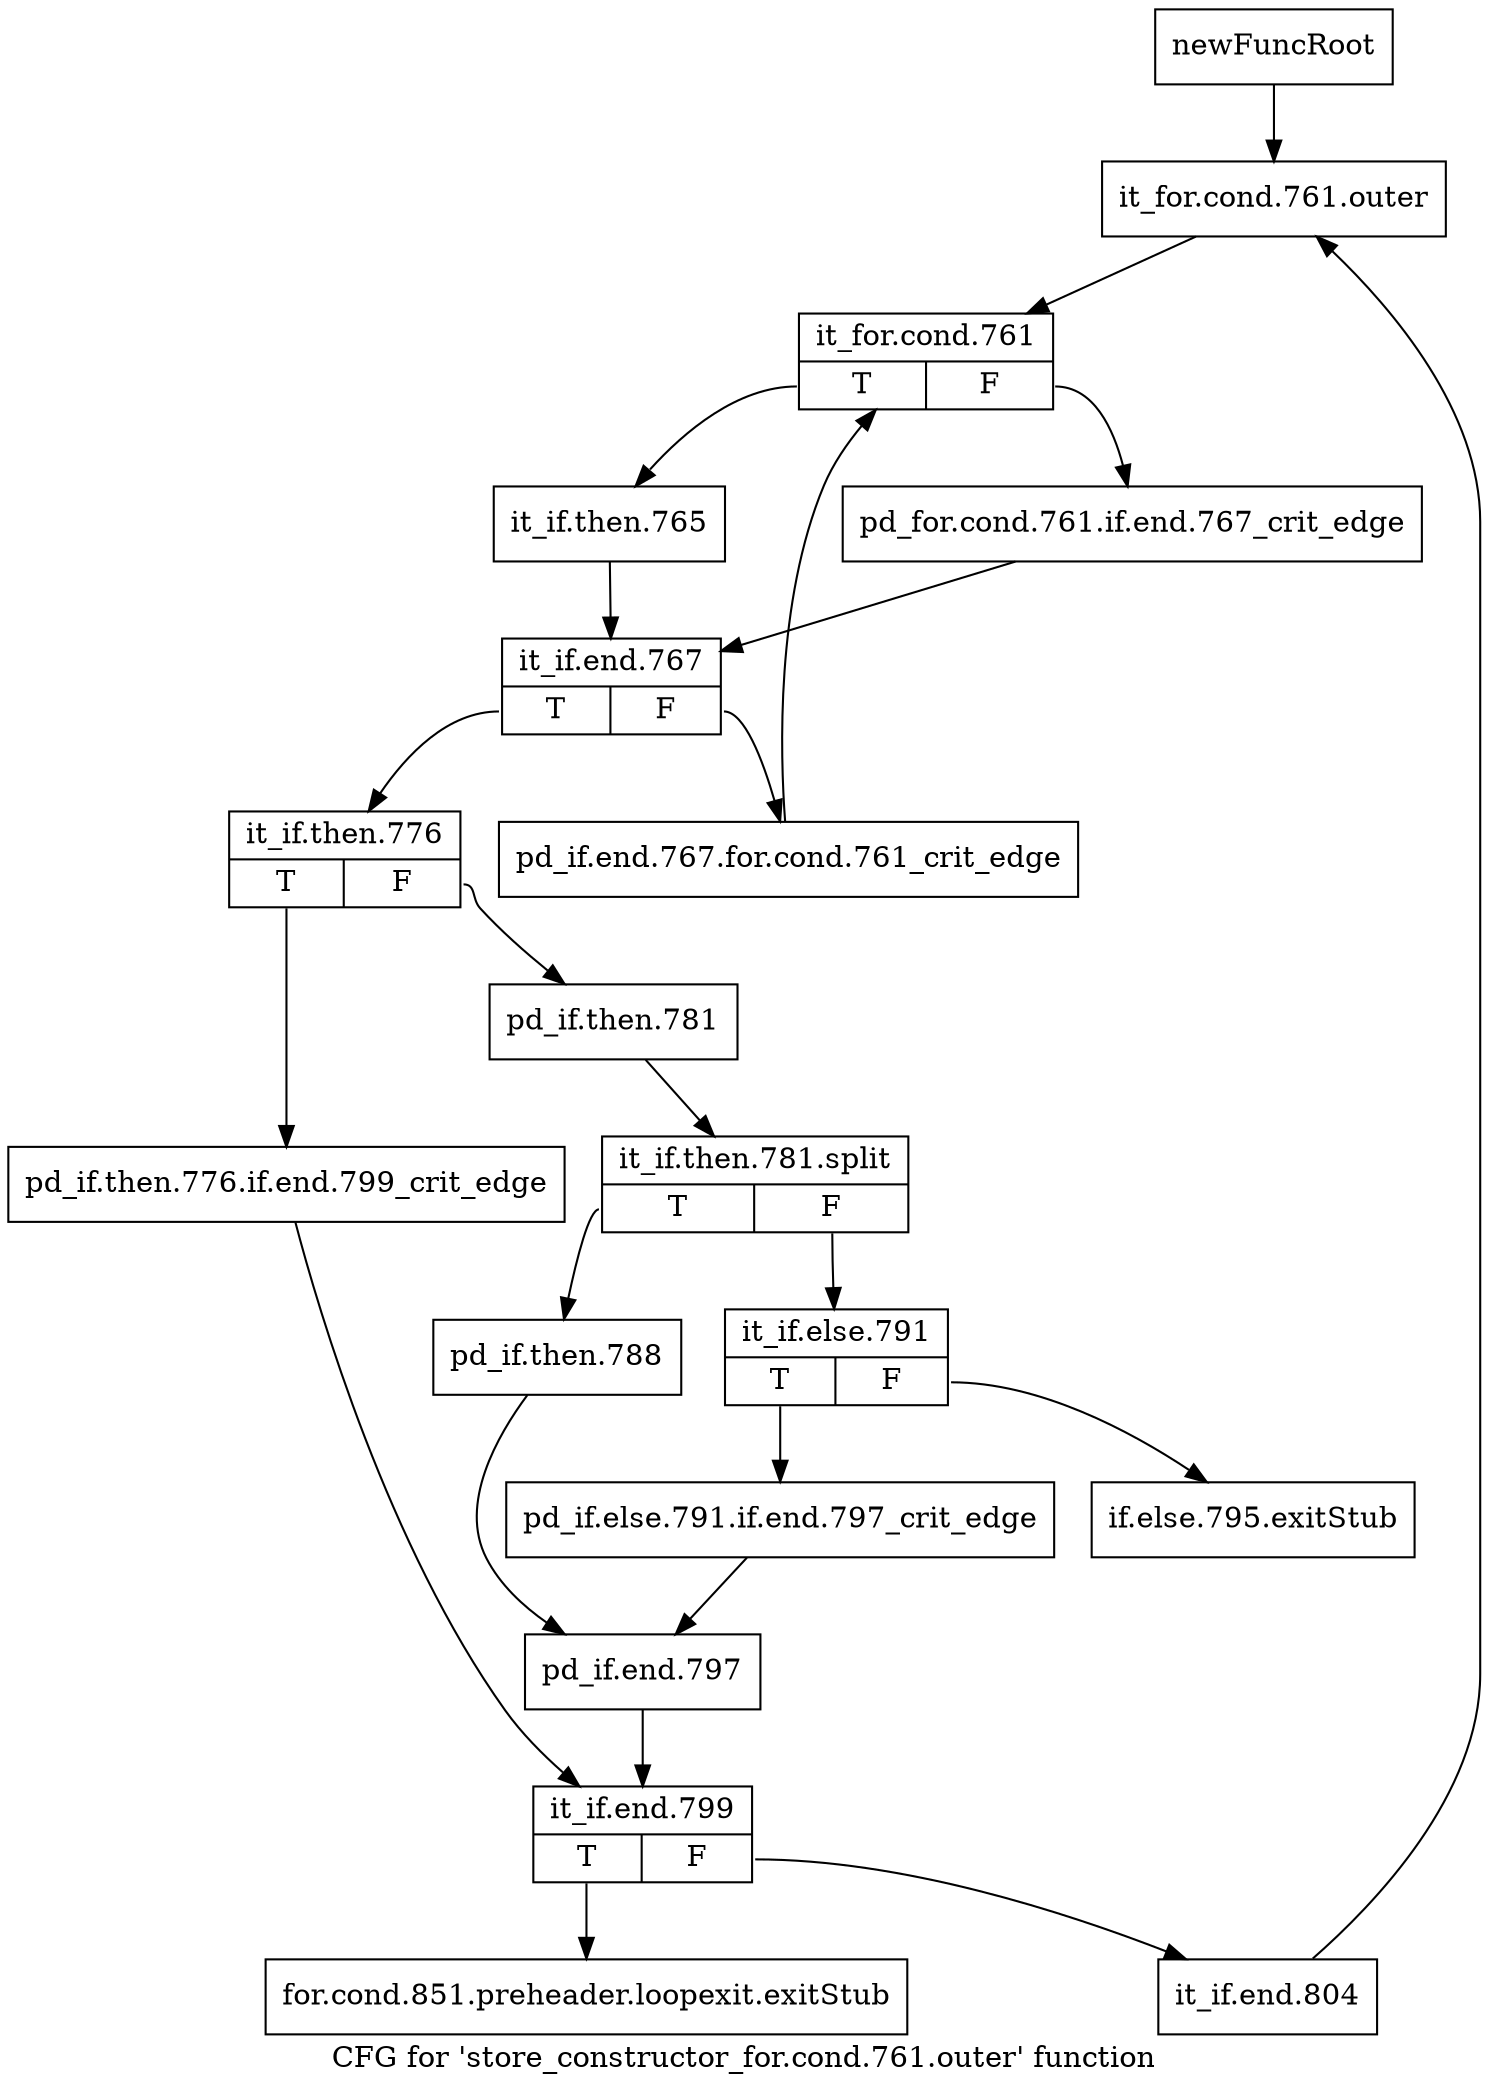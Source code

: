digraph "CFG for 'store_constructor_for.cond.761.outer' function" {
	label="CFG for 'store_constructor_for.cond.761.outer' function";

	Node0xade5680 [shape=record,label="{newFuncRoot}"];
	Node0xade5680 -> Node0xade5770;
	Node0xade56d0 [shape=record,label="{if.else.795.exitStub}"];
	Node0xade5720 [shape=record,label="{for.cond.851.preheader.loopexit.exitStub}"];
	Node0xade5770 [shape=record,label="{it_for.cond.761.outer}"];
	Node0xade5770 -> Node0xade57c0;
	Node0xade57c0 [shape=record,label="{it_for.cond.761|{<s0>T|<s1>F}}"];
	Node0xade57c0:s0 -> Node0xade5860;
	Node0xade57c0:s1 -> Node0xade5810;
	Node0xade5810 [shape=record,label="{pd_for.cond.761.if.end.767_crit_edge}"];
	Node0xade5810 -> Node0xade58b0;
	Node0xade5860 [shape=record,label="{it_if.then.765}"];
	Node0xade5860 -> Node0xade58b0;
	Node0xade58b0 [shape=record,label="{it_if.end.767|{<s0>T|<s1>F}}"];
	Node0xade58b0:s0 -> Node0xade5950;
	Node0xade58b0:s1 -> Node0xade5900;
	Node0xade5900 [shape=record,label="{pd_if.end.767.for.cond.761_crit_edge}"];
	Node0xade5900 -> Node0xade57c0;
	Node0xade5950 [shape=record,label="{it_if.then.776|{<s0>T|<s1>F}}"];
	Node0xade5950:s0 -> Node0xade5b30;
	Node0xade5950:s1 -> Node0xade59a0;
	Node0xade59a0 [shape=record,label="{pd_if.then.781}"];
	Node0xade59a0 -> Node0xdc27180;
	Node0xdc27180 [shape=record,label="{it_if.then.781.split|{<s0>T|<s1>F}}"];
	Node0xdc27180:s0 -> Node0xade5a90;
	Node0xdc27180:s1 -> Node0xade59f0;
	Node0xade59f0 [shape=record,label="{it_if.else.791|{<s0>T|<s1>F}}"];
	Node0xade59f0:s0 -> Node0xade5a40;
	Node0xade59f0:s1 -> Node0xade56d0;
	Node0xade5a40 [shape=record,label="{pd_if.else.791.if.end.797_crit_edge}"];
	Node0xade5a40 -> Node0xade5ae0;
	Node0xade5a90 [shape=record,label="{pd_if.then.788}"];
	Node0xade5a90 -> Node0xade5ae0;
	Node0xade5ae0 [shape=record,label="{pd_if.end.797}"];
	Node0xade5ae0 -> Node0xade5b80;
	Node0xade5b30 [shape=record,label="{pd_if.then.776.if.end.799_crit_edge}"];
	Node0xade5b30 -> Node0xade5b80;
	Node0xade5b80 [shape=record,label="{it_if.end.799|{<s0>T|<s1>F}}"];
	Node0xade5b80:s0 -> Node0xade5720;
	Node0xade5b80:s1 -> Node0xade5bd0;
	Node0xade5bd0 [shape=record,label="{it_if.end.804}"];
	Node0xade5bd0 -> Node0xade5770;
}
